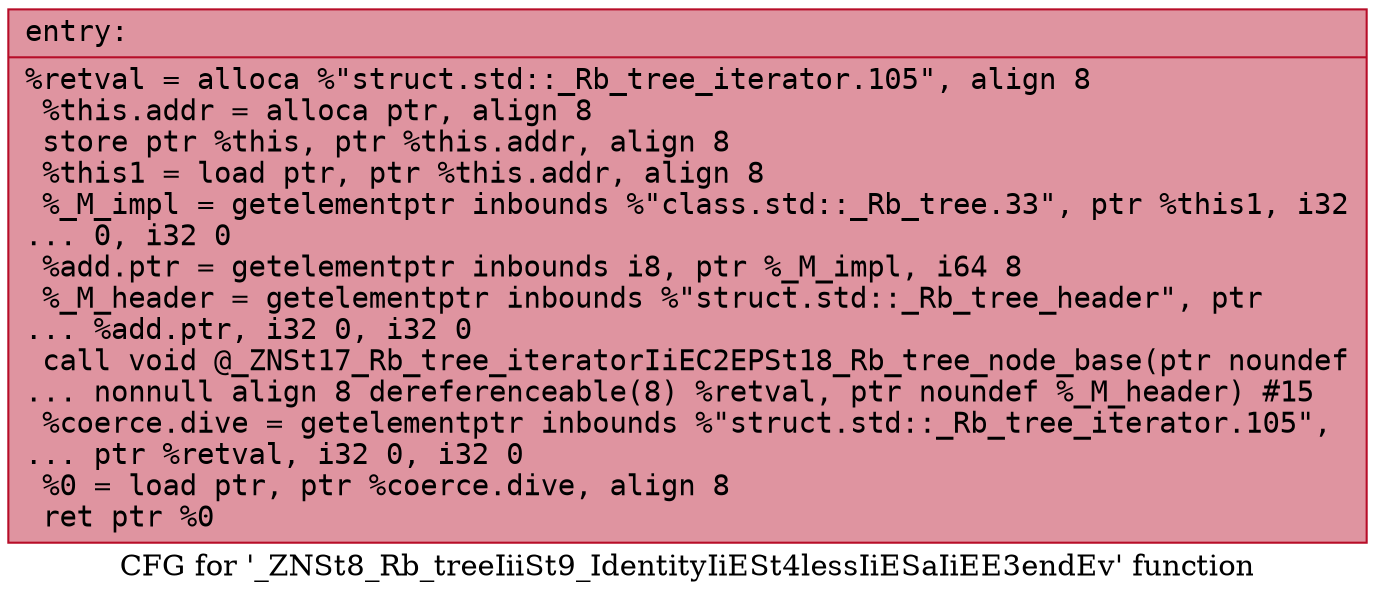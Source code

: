 digraph "CFG for '_ZNSt8_Rb_treeIiiSt9_IdentityIiESt4lessIiESaIiEE3endEv' function" {
	label="CFG for '_ZNSt8_Rb_treeIiiSt9_IdentityIiESt4lessIiESaIiEE3endEv' function";

	Node0x55aea92acd10 [shape=record,color="#b70d28ff", style=filled, fillcolor="#b70d2870" fontname="Courier",label="{entry:\l|  %retval = alloca %\"struct.std::_Rb_tree_iterator.105\", align 8\l  %this.addr = alloca ptr, align 8\l  store ptr %this, ptr %this.addr, align 8\l  %this1 = load ptr, ptr %this.addr, align 8\l  %_M_impl = getelementptr inbounds %\"class.std::_Rb_tree.33\", ptr %this1, i32\l... 0, i32 0\l  %add.ptr = getelementptr inbounds i8, ptr %_M_impl, i64 8\l  %_M_header = getelementptr inbounds %\"struct.std::_Rb_tree_header\", ptr\l... %add.ptr, i32 0, i32 0\l  call void @_ZNSt17_Rb_tree_iteratorIiEC2EPSt18_Rb_tree_node_base(ptr noundef\l... nonnull align 8 dereferenceable(8) %retval, ptr noundef %_M_header) #15\l  %coerce.dive = getelementptr inbounds %\"struct.std::_Rb_tree_iterator.105\",\l... ptr %retval, i32 0, i32 0\l  %0 = load ptr, ptr %coerce.dive, align 8\l  ret ptr %0\l}"];
}
